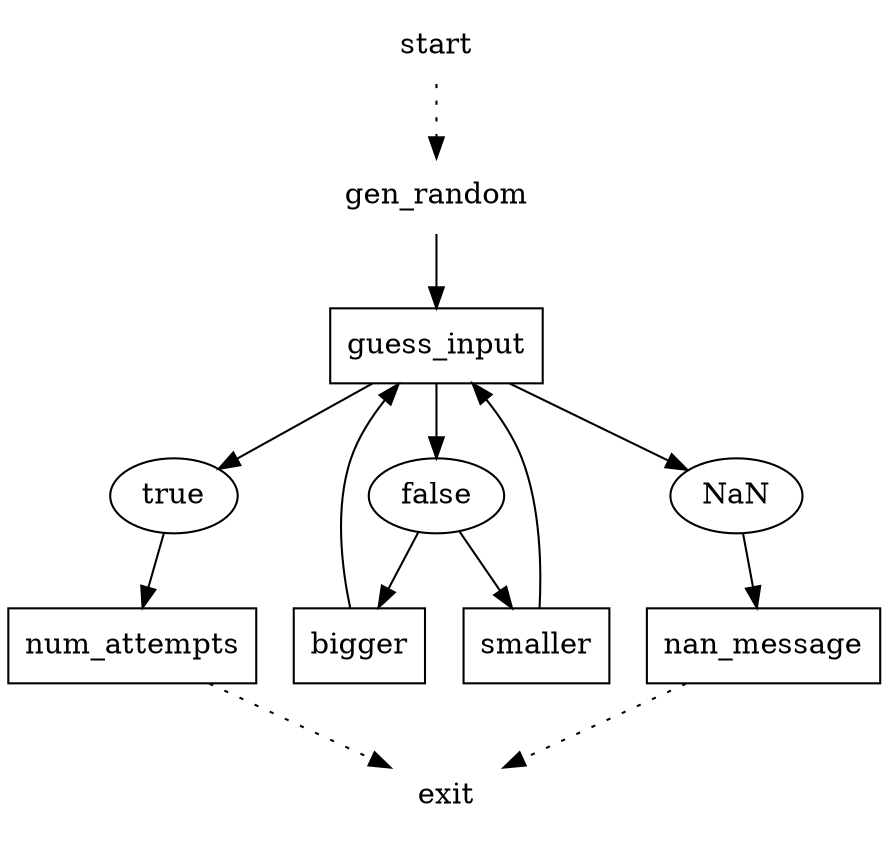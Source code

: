 digraph G {
  size = "8, 8";
  node [shape=plaintext];
  start -> gen_random [style=dotted];
  node [shape=box];
  gen_random -> guess_input;
  node [shape=ellipse];
  guess_input -> {true, false, NaN};
  node [shape=box];
  true -> num_attempts; 
  node [shape=plaintext];
  num_attempts -> exit [style=dotted];
  node [shape=box];
  NaN -> nan_message;
  nan_message -> exit [style=dotted];
  false -> {bigger, smaller};
  {bigger, smaller} -> guess_input;
}